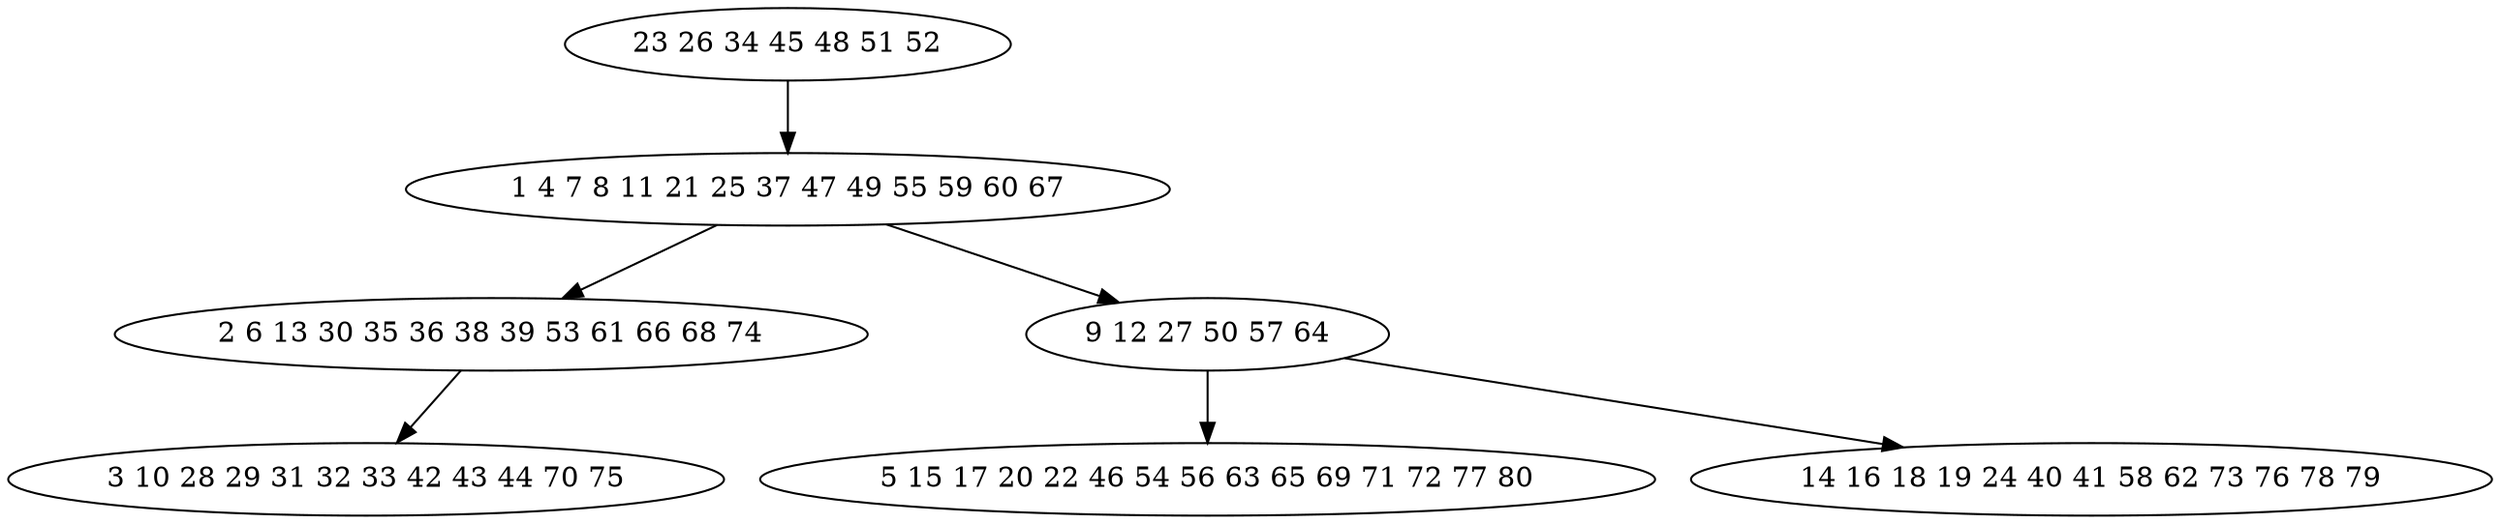 digraph true_tree {
	"0" -> "1"
	"1" -> "2"
	"1" -> "3"
	"3" -> "4"
	"2" -> "5"
	"3" -> "6"
	"0" [label="23 26 34 45 48 51 52"];
	"1" [label="1 4 7 8 11 21 25 37 47 49 55 59 60 67"];
	"2" [label="2 6 13 30 35 36 38 39 53 61 66 68 74"];
	"3" [label="9 12 27 50 57 64"];
	"4" [label="5 15 17 20 22 46 54 56 63 65 69 71 72 77 80"];
	"5" [label="3 10 28 29 31 32 33 42 43 44 70 75"];
	"6" [label="14 16 18 19 24 40 41 58 62 73 76 78 79"];
}
